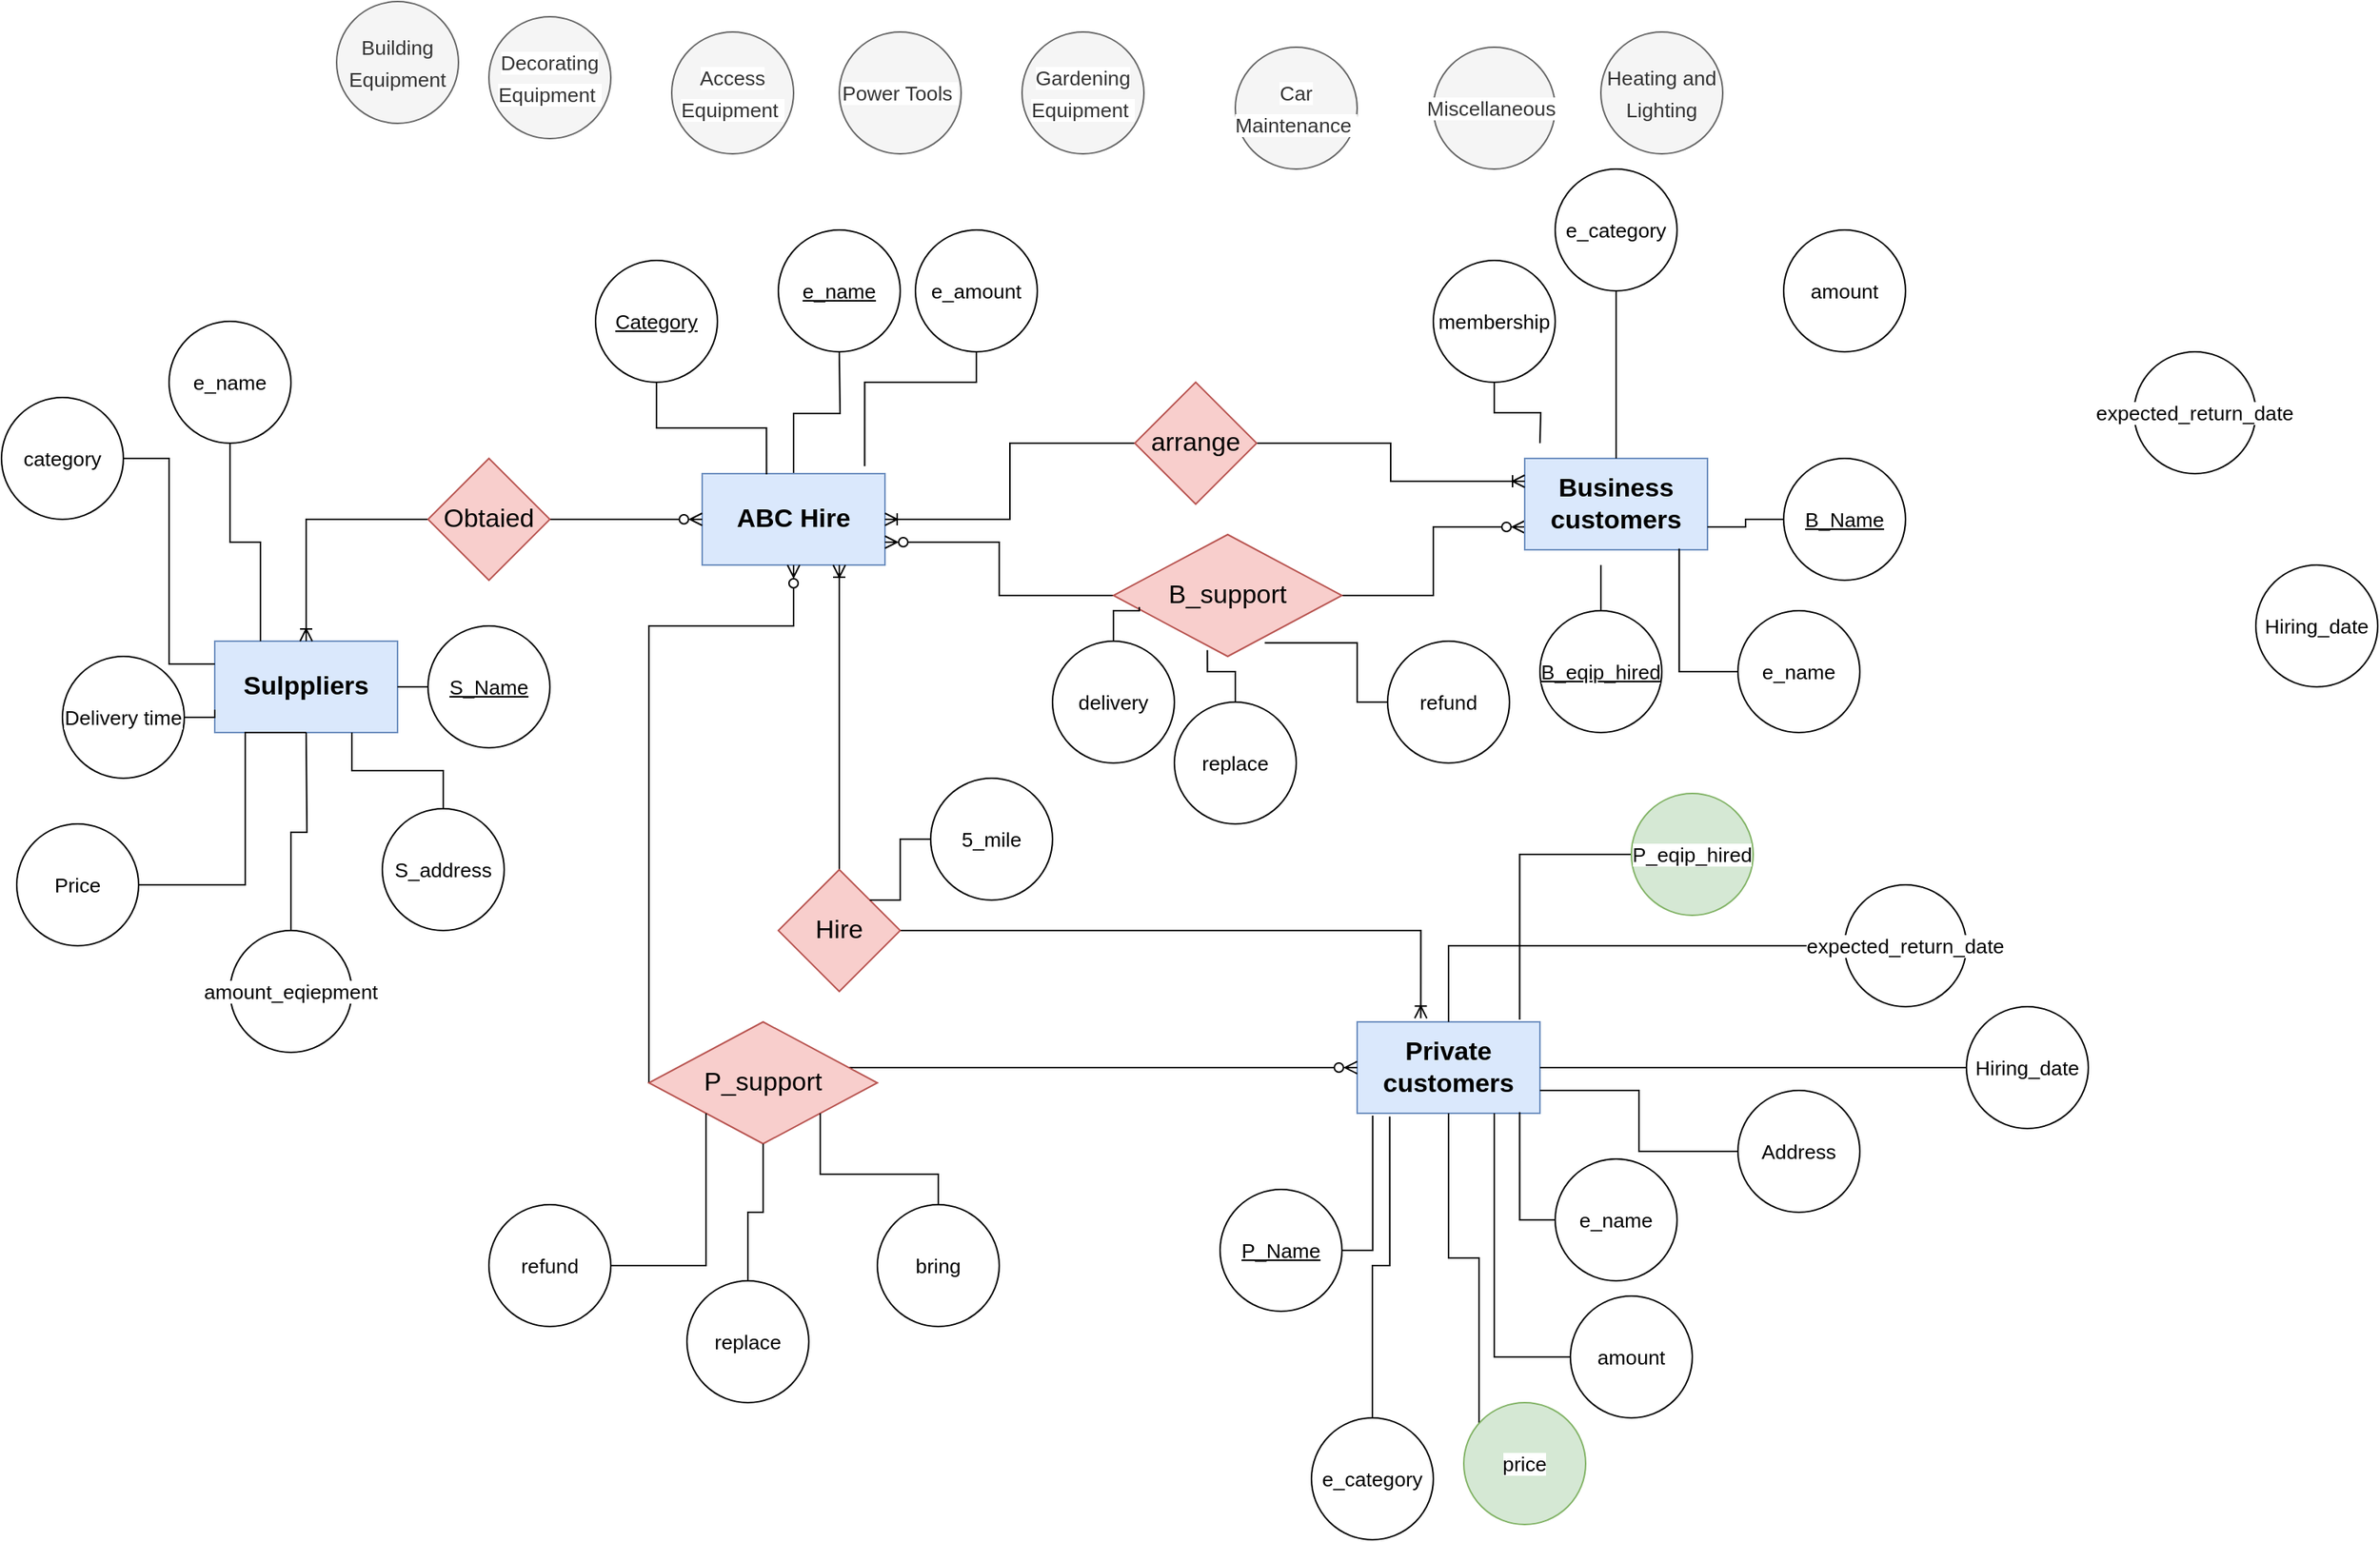 <mxfile version="13.0.3" type="github">
  <diagram id="K03sYseseirvuOLzhtns" name="Page-1">
    <mxGraphModel dx="1747" dy="1721" grid="1" gridSize="10" guides="1" tooltips="1" connect="1" arrows="1" fold="1" page="1" pageScale="1" pageWidth="827" pageHeight="1169" math="0" shadow="0">
      <root>
        <mxCell id="0" />
        <mxCell id="1" parent="0" />
        <mxCell id="TGKqARG2-MbJU1Pvm6La-5" value="Sulppliers" style="rounded=0;whiteSpace=wrap;html=1;fillColor=#dae8fc;strokeColor=#6c8ebf;fontStyle=1;fontSize=17;" vertex="1" parent="1">
          <mxGeometry x="-190" y="210" width="120" height="60" as="geometry" />
        </mxCell>
        <mxCell id="TGKqARG2-MbJU1Pvm6La-109" value="" style="edgeStyle=orthogonalEdgeStyle;rounded=0;orthogonalLoop=1;jettySize=auto;html=1;startArrow=none;startFill=0;endArrow=none;endFill=0;fontSize=17;" edge="1" parent="1" source="TGKqARG2-MbJU1Pvm6La-6">
          <mxGeometry relative="1" as="geometry">
            <mxPoint x="220" y="20" as="targetPoint" />
          </mxGeometry>
        </mxCell>
        <mxCell id="TGKqARG2-MbJU1Pvm6La-6" value="ABC Hire" style="rounded=0;whiteSpace=wrap;html=1;fillColor=#dae8fc;strokeColor=#6c8ebf;fontStyle=1;fontSize=17;" vertex="1" parent="1">
          <mxGeometry x="130" y="100" width="120" height="60" as="geometry" />
        </mxCell>
        <mxCell id="TGKqARG2-MbJU1Pvm6La-52" style="edgeStyle=orthogonalEdgeStyle;rounded=0;orthogonalLoop=1;jettySize=auto;html=1;endArrow=ERzeroToMany;endFill=1;fontSize=17;exitX=0;exitY=0.5;exitDx=0;exitDy=0;entryX=1;entryY=0.75;entryDx=0;entryDy=0;" edge="1" parent="1" source="TGKqARG2-MbJU1Pvm6La-58" target="TGKqARG2-MbJU1Pvm6La-6">
          <mxGeometry relative="1" as="geometry">
            <mxPoint x="420" y="340" as="sourcePoint" />
            <mxPoint x="190" y="160" as="targetPoint" />
          </mxGeometry>
        </mxCell>
        <mxCell id="TGKqARG2-MbJU1Pvm6La-53" style="edgeStyle=orthogonalEdgeStyle;rounded=0;orthogonalLoop=1;jettySize=auto;html=1;entryX=0;entryY=0.75;entryDx=0;entryDy=0;endArrow=ERzeroToMany;endFill=1;fontSize=17;exitX=1;exitY=0.5;exitDx=0;exitDy=0;" edge="1" parent="1" source="TGKqARG2-MbJU1Pvm6La-58" target="TGKqARG2-MbJU1Pvm6La-9">
          <mxGeometry relative="1" as="geometry">
            <mxPoint x="540" y="340" as="sourcePoint" />
          </mxGeometry>
        </mxCell>
        <mxCell id="TGKqARG2-MbJU1Pvm6La-8" value="Private customers" style="rounded=0;whiteSpace=wrap;html=1;fillColor=#dae8fc;strokeColor=#6c8ebf;fontStyle=1;fontSize=17;" vertex="1" parent="1">
          <mxGeometry x="560" y="460" width="120" height="60" as="geometry" />
        </mxCell>
        <mxCell id="TGKqARG2-MbJU1Pvm6La-9" value="Business customers" style="rounded=0;whiteSpace=wrap;html=1;fillColor=#dae8fc;strokeColor=#6c8ebf;fontStyle=1;fontSize=17;" vertex="1" parent="1">
          <mxGeometry x="670" y="90" width="120" height="60" as="geometry" />
        </mxCell>
        <mxCell id="TGKqARG2-MbJU1Pvm6La-10" value="&lt;span class=&quot;TextRun SCXW16376595 BCX0&quot; lang=&quot;EN-US&quot; style=&quot;margin: 0px ; padding: 0px ; text-align: justify ; background-color: rgb(255 , 255 , 255) ; font-size: 10pt ; font-family: &amp;#34;malgun gothic&amp;#34; , &amp;#34;malgun gothic_msfontservice&amp;#34; , sans-serif ; line-height: 17.267px&quot;&gt;&lt;span class=&quot;NormalTextRun SCXW16376595 BCX0&quot; style=&quot;margin: 0px ; padding: 0px ; background-color: inherit&quot;&gt;Miscellaneous&lt;/span&gt;&lt;/span&gt;&lt;span class=&quot;EOP SCXW16376595 BCX0&quot; style=&quot;margin: 0px ; padding: 0px ; text-align: justify ; background-color: rgb(255 , 255 , 255) ; font-size: 10pt ; line-height: 17.267px ; font-family: &amp;#34;malgun gothic&amp;#34; , &amp;#34;malgun gothic_msfontservice&amp;#34; , sans-serif&quot;&gt;&amp;nbsp;&lt;/span&gt;" style="ellipse;whiteSpace=wrap;html=1;aspect=fixed;fontSize=17;fillColor=#f5f5f5;strokeColor=#666666;fontColor=#333333;" vertex="1" parent="1">
          <mxGeometry x="610" y="-180" width="80" height="80" as="geometry" />
        </mxCell>
        <mxCell id="TGKqARG2-MbJU1Pvm6La-11" value="&lt;span class=&quot;TextRun SCXW195696035 BCX0&quot; lang=&quot;EN-US&quot; style=&quot;margin: 0px ; padding: 0px ; text-align: justify ; background-color: rgb(255 , 255 , 255) ; font-size: 10pt ; font-family: &amp;#34;malgun gothic&amp;#34; , &amp;#34;malgun gothic_msfontservice&amp;#34; , sans-serif ; line-height: 17.267px&quot;&gt;&lt;span class=&quot;NormalTextRun SCXW195696035 BCX0&quot; style=&quot;margin: 0px ; padding: 0px ; background-color: inherit&quot;&gt;Power Tools&lt;/span&gt;&lt;/span&gt;&lt;span class=&quot;EOP SCXW195696035 BCX0&quot; style=&quot;margin: 0px ; padding: 0px ; text-align: justify ; background-color: rgb(255 , 255 , 255) ; font-size: 10pt ; line-height: 17.267px ; font-family: &amp;#34;malgun gothic&amp;#34; , &amp;#34;malgun gothic_msfontservice&amp;#34; , sans-serif&quot;&gt;&amp;nbsp;&lt;/span&gt;" style="ellipse;whiteSpace=wrap;html=1;aspect=fixed;fontSize=17;fillColor=#f5f5f5;strokeColor=#666666;fontColor=#333333;" vertex="1" parent="1">
          <mxGeometry x="220" y="-190" width="80" height="80" as="geometry" />
        </mxCell>
        <mxCell id="TGKqARG2-MbJU1Pvm6La-12" value="&#xa;&#xa;&lt;!--StartFragment--&gt;&lt;span data-contrast=&quot;auto&quot; class=&quot;TextRun SCXW90887362 BCX0&quot; xml:lang=&quot;EN-US&quot; lang=&quot;EN-US&quot; style=&quot;margin: 0px; padding: 0px; user-select: text; -webkit-user-drag: none; -webkit-tap-highlight-color: transparent; font-style: normal; font-variant-caps: normal; font-weight: 400; letter-spacing: normal; orphans: 2; text-align: justify; text-indent: 0px; text-transform: none; widows: 2; word-spacing: 0px; -webkit-text-stroke-width: 0px; background-color: rgb(255, 255, 255); text-decoration-style: initial; text-decoration-color: initial; font-size: 10pt; font-family: &amp;quot;Malgun Gothic&amp;quot;, &amp;quot;Malgun Gothic_MSFontService&amp;quot;, sans-serif; font-kerning: none; line-height: 17.267px; font-variant-ligatures: none !important;&quot;&gt;&lt;span class=&quot;NormalTextRun SCXW90887362 BCX0&quot; style=&quot;margin: 0px; padding: 0px; user-select: text; -webkit-user-drag: none; -webkit-tap-highlight-color: transparent; background-color: inherit;&quot;&gt;Car Maintenance&lt;/span&gt;&lt;/span&gt;&lt;span class=&quot;EOP SCXW90887362 BCX0&quot; data-ccp-props=&quot;{&amp;quot;201341983&amp;quot;:0,&amp;quot;335551550&amp;quot;:6,&amp;quot;335551620&amp;quot;:6,&amp;quot;335559739&amp;quot;:160,&amp;quot;335559740&amp;quot;:259}&quot; style=&quot;margin: 0px; padding: 0px; user-select: text; -webkit-user-drag: none; -webkit-tap-highlight-color: transparent; font-style: normal; font-variant-ligatures: normal; font-variant-caps: normal; font-weight: 400; letter-spacing: normal; orphans: 2; text-align: justify; text-indent: 0px; text-transform: none; widows: 2; word-spacing: 0px; -webkit-text-stroke-width: 0px; background-color: rgb(255, 255, 255); text-decoration-style: initial; text-decoration-color: initial; font-size: 10pt; line-height: 17.267px; font-family: &amp;quot;Malgun Gothic&amp;quot;, &amp;quot;Malgun Gothic_MSFontService&amp;quot;, sans-serif;&quot;&gt;&amp;nbsp;&lt;/span&gt;&lt;!--EndFragment--&gt;&#xa;&#xa;" style="ellipse;whiteSpace=wrap;html=1;aspect=fixed;fontSize=17;fillColor=#f5f5f5;strokeColor=#666666;fontColor=#333333;" vertex="1" parent="1">
          <mxGeometry x="480" y="-180" width="80" height="80" as="geometry" />
        </mxCell>
        <mxCell id="TGKqARG2-MbJU1Pvm6La-14" value="&lt;span class=&quot;TextRun SCXW104033516 BCX0&quot; lang=&quot;EN-US&quot; style=&quot;margin: 0px ; padding: 0px ; text-align: justify ; background-color: rgb(255 , 255 , 255) ; font-size: 10pt ; font-family: &amp;#34;malgun gothic&amp;#34; , &amp;#34;malgun gothic_msfontservice&amp;#34; , sans-serif ; line-height: 17.267px&quot;&gt;&lt;span class=&quot;NormalTextRun SCXW104033516 BCX0&quot; style=&quot;margin: 0px ; padding: 0px ; background-color: inherit&quot;&gt;Access Equipment&lt;/span&gt;&lt;/span&gt;&lt;span class=&quot;EOP SCXW104033516 BCX0&quot; style=&quot;margin: 0px ; padding: 0px ; text-align: justify ; background-color: rgb(255 , 255 , 255) ; font-size: 10pt ; line-height: 17.267px ; font-family: &amp;#34;malgun gothic&amp;#34; , &amp;#34;malgun gothic_msfontservice&amp;#34; , sans-serif&quot;&gt;&amp;nbsp;&lt;/span&gt;" style="ellipse;whiteSpace=wrap;html=1;aspect=fixed;fontSize=17;fillColor=#f5f5f5;strokeColor=#666666;fontColor=#333333;" vertex="1" parent="1">
          <mxGeometry x="110" y="-190" width="80" height="80" as="geometry" />
        </mxCell>
        <mxCell id="TGKqARG2-MbJU1Pvm6La-15" value="&lt;span class=&quot;TextRun  BCX0 SCXW108622904&quot; lang=&quot;EN-US&quot; style=&quot;animation: 0s ease 0s 1 normal none running none ; background: none 0% 0% / auto repeat scroll padding-box border-box rgba(0 , 0 , 0 , 0) ; border: 0px none rgb(0 , 0 , 0) ; border-radius: 0px ; border-collapse: separate ; bottom: auto ; box-shadow: none ; box-sizing: content-box ; caption-side: top ; clear: none ; clip: auto ; content: normal ; cursor: text ; direction: ltr ; display: inline ; empty-cells: show ; float: none ; font-family: &amp;#34;malgun gothic&amp;#34; , &amp;#34;malgun gothic_msfontservice&amp;#34; , sans-serif ; font-size: 13.333px ; height: auto ; left: auto ; line-height: 17.267px ; list-style: outside none disc ; margin: 0px ; max-height: none ; max-width: none ; min-height: 0px ; min-width: 0px ; opacity: 1 ; outline: rgb(0 , 0 , 0) none 0px ; overflow-wrap: break-word ; overflow: visible ; padding: 0px ; position: static ; resize: none ; right: auto ; speak: normal ; table-layout: auto ; text-align: justify ; text-shadow: none ; text-overflow: clip ; top: auto ; transition: all 0s ease 0s ; unicode-bidi: normal ; vertical-align: baseline ; visibility: visible ; width: auto ; word-break: normal ; z-index: auto ; zoom: 1 ; -webkit-appearance: none ; backface-visibility: visible ; border-spacing: 0px ; perspective: none ; perspective-origin: 0px 0px ; transform: none ; transform-origin: 0px 0px ; transform-style: flat&quot;&gt;&lt;span class=&quot;NormalTextRun  BCX0 SCXW108622904&quot; style=&quot;background-color: inherit&quot;&gt;Building Equipment&lt;/span&gt;&lt;/span&gt;" style="ellipse;whiteSpace=wrap;html=1;aspect=fixed;fontSize=17;fillColor=#f5f5f5;strokeColor=#666666;fontColor=#333333;" vertex="1" parent="1">
          <mxGeometry x="-110" y="-210" width="80" height="80" as="geometry" />
        </mxCell>
        <mxCell id="TGKqARG2-MbJU1Pvm6La-16" value="&lt;span class=&quot;TextRun SCXW136956164 BCX0&quot; lang=&quot;EN-US&quot; style=&quot;margin: 0px ; padding: 0px ; text-align: justify ; background-color: rgb(255 , 255 , 255) ; font-size: 10pt ; font-family: &amp;#34;malgun gothic&amp;#34; , &amp;#34;malgun gothic_msfontservice&amp;#34; , sans-serif ; line-height: 17.267px&quot;&gt;&lt;span class=&quot;NormalTextRun SCXW136956164 BCX0&quot; style=&quot;margin: 0px ; padding: 0px ; background-color: inherit&quot;&gt;Gardening Equipment&lt;/span&gt;&lt;/span&gt;&lt;span class=&quot;EOP SCXW136956164 BCX0&quot; style=&quot;margin: 0px ; padding: 0px ; text-align: justify ; background-color: rgb(255 , 255 , 255) ; font-size: 10pt ; line-height: 17.267px ; font-family: &amp;#34;malgun gothic&amp;#34; , &amp;#34;malgun gothic_msfontservice&amp;#34; , sans-serif&quot;&gt;&amp;nbsp;&lt;/span&gt;" style="ellipse;whiteSpace=wrap;html=1;aspect=fixed;fontSize=17;fillColor=#f5f5f5;strokeColor=#666666;fontColor=#333333;" vertex="1" parent="1">
          <mxGeometry x="340" y="-190" width="80" height="80" as="geometry" />
        </mxCell>
        <mxCell id="TGKqARG2-MbJU1Pvm6La-17" value="&lt;span class=&quot;TextRun SCXW54788103 BCX0&quot; lang=&quot;EN-US&quot; style=&quot;animation: 0s ease 0s 1 normal none running none ; background: none 0% 0% / auto repeat scroll padding-box border-box rgba(0 , 0 , 0 , 0) ; border: 0px none rgb(0 , 0 , 0) ; border-radius: 0px ; border-collapse: separate ; bottom: auto ; box-shadow: none ; box-sizing: content-box ; caption-side: top ; clear: none ; clip: auto ; content: normal ; cursor: text ; direction: ltr ; display: inline ; empty-cells: show ; float: none ; font-family: &amp;#34;malgun gothic&amp;#34; , &amp;#34;malgun gothic_msfontservice&amp;#34; , sans-serif ; font-size: 13.333px ; height: auto ; left: auto ; line-height: 17.267px ; list-style: outside none disc ; margin: 0px ; max-height: none ; max-width: none ; min-height: 0px ; min-width: 0px ; opacity: 1 ; outline: rgb(0 , 0 , 0) none 0px ; overflow-wrap: break-word ; overflow: visible ; padding: 0px ; position: static ; resize: none ; right: auto ; speak: normal ; table-layout: auto ; text-align: justify ; text-shadow: none ; text-overflow: clip ; top: auto ; transition: all 0s ease 0s ; unicode-bidi: normal ; vertical-align: baseline ; visibility: visible ; width: auto ; word-break: normal ; z-index: auto ; zoom: 1 ; -webkit-appearance: none ; backface-visibility: visible ; border-spacing: 0px ; perspective: none ; perspective-origin: 0px 0px ; transform: none ; transform-origin: 0px 0px ; transform-style: flat&quot;&gt;&lt;span class=&quot;NormalTextRun SCXW54788103 BCX0&quot; style=&quot;background-color: inherit&quot;&gt;Heating and Lighting&lt;/span&gt;&lt;/span&gt;" style="ellipse;whiteSpace=wrap;html=1;aspect=fixed;fontSize=17;fillColor=#f5f5f5;strokeColor=#666666;fontColor=#333333;" vertex="1" parent="1">
          <mxGeometry x="720" y="-190" width="80" height="80" as="geometry" />
        </mxCell>
        <mxCell id="TGKqARG2-MbJU1Pvm6La-41" style="edgeStyle=orthogonalEdgeStyle;rounded=0;orthogonalLoop=1;jettySize=auto;html=1;entryX=0;entryY=0.75;entryDx=0;entryDy=0;endArrow=none;endFill=0;fontSize=17;" edge="1" parent="1" source="TGKqARG2-MbJU1Pvm6La-28" target="TGKqARG2-MbJU1Pvm6La-5">
          <mxGeometry relative="1" as="geometry" />
        </mxCell>
        <mxCell id="TGKqARG2-MbJU1Pvm6La-84" value="" style="edgeStyle=orthogonalEdgeStyle;rounded=0;orthogonalLoop=1;jettySize=auto;html=1;startArrow=none;startFill=0;endArrow=none;endFill=0;fontSize=17;" edge="1" parent="1" source="TGKqARG2-MbJU1Pvm6La-28" target="TGKqARG2-MbJU1Pvm6La-5">
          <mxGeometry relative="1" as="geometry">
            <Array as="points">
              <mxPoint x="-190" y="260" />
            </Array>
          </mxGeometry>
        </mxCell>
        <mxCell id="TGKqARG2-MbJU1Pvm6La-28" value="&lt;div&gt;&lt;font face=&quot;malgun gothic, malgun gothic_msfontservice, sans-serif&quot;&gt;&lt;span style=&quot;font-size: 13.333px ; background-color: rgb(255 , 255 , 255)&quot;&gt;Delivery time&lt;/span&gt;&lt;/font&gt;&lt;/div&gt;" style="ellipse;whiteSpace=wrap;html=1;aspect=fixed;fontSize=17;align=center;" vertex="1" parent="1">
          <mxGeometry x="-290" y="220" width="80" height="80" as="geometry" />
        </mxCell>
        <mxCell id="TGKqARG2-MbJU1Pvm6La-42" style="edgeStyle=orthogonalEdgeStyle;rounded=0;orthogonalLoop=1;jettySize=auto;html=1;entryX=0.5;entryY=1;entryDx=0;entryDy=0;endArrow=none;endFill=0;fontSize=17;" edge="1" parent="1" source="TGKqARG2-MbJU1Pvm6La-29" target="TGKqARG2-MbJU1Pvm6La-5">
          <mxGeometry relative="1" as="geometry">
            <Array as="points">
              <mxPoint x="-170" y="370" />
              <mxPoint x="-170" y="270" />
            </Array>
          </mxGeometry>
        </mxCell>
        <mxCell id="TGKqARG2-MbJU1Pvm6La-29" value="&lt;div style=&quot;text-align: justify&quot;&gt;&lt;font face=&quot;malgun gothic, malgun gothic_msfontservice, sans-serif&quot;&gt;&lt;span style=&quot;font-size: 13.333px ; background-color: rgb(255 , 255 , 255)&quot;&gt;Price&lt;/span&gt;&lt;/font&gt;&lt;/div&gt;" style="ellipse;whiteSpace=wrap;html=1;aspect=fixed;fontSize=17;" vertex="1" parent="1">
          <mxGeometry x="-320" y="330" width="80" height="80" as="geometry" />
        </mxCell>
        <mxCell id="TGKqARG2-MbJU1Pvm6La-72" style="edgeStyle=orthogonalEdgeStyle;rounded=0;orthogonalLoop=1;jettySize=auto;html=1;entryX=1;entryY=0.5;entryDx=0;entryDy=0;startArrow=none;startFill=0;endArrow=none;endFill=0;fontSize=17;" edge="1" parent="1" source="TGKqARG2-MbJU1Pvm6La-30" target="TGKqARG2-MbJU1Pvm6La-5">
          <mxGeometry relative="1" as="geometry" />
        </mxCell>
        <mxCell id="TGKqARG2-MbJU1Pvm6La-30" value="&lt;div style=&quot;text-align: justify&quot;&gt;&lt;font face=&quot;malgun gothic, malgun gothic_msfontservice, sans-serif&quot;&gt;&lt;span style=&quot;font-size: 13.333px ; background-color: rgb(255 , 255 , 255)&quot;&gt;&lt;u&gt;S_Name&lt;/u&gt;&lt;/span&gt;&lt;/font&gt;&lt;/div&gt;" style="ellipse;whiteSpace=wrap;html=1;aspect=fixed;fontSize=17;" vertex="1" parent="1">
          <mxGeometry x="-50" y="200" width="80" height="80" as="geometry" />
        </mxCell>
        <mxCell id="TGKqARG2-MbJU1Pvm6La-38" style="edgeStyle=orthogonalEdgeStyle;rounded=0;orthogonalLoop=1;jettySize=auto;html=1;endArrow=none;endFill=0;fontSize=17;" edge="1" parent="1" source="TGKqARG2-MbJU1Pvm6La-34">
          <mxGeometry relative="1" as="geometry">
            <mxPoint x="680" y="80" as="targetPoint" />
          </mxGeometry>
        </mxCell>
        <mxCell id="TGKqARG2-MbJU1Pvm6La-34" value="&lt;div style=&quot;text-align: justify&quot;&gt;&lt;font face=&quot;malgun gothic, malgun gothic_msfontservice, sans-serif&quot;&gt;&lt;span style=&quot;font-size: 13.333px ; background-color: rgb(255 , 255 , 255)&quot;&gt;membership&lt;/span&gt;&lt;/font&gt;&lt;/div&gt;" style="ellipse;whiteSpace=wrap;html=1;aspect=fixed;fontSize=17;" vertex="1" parent="1">
          <mxGeometry x="610" y="-40" width="80" height="80" as="geometry" />
        </mxCell>
        <mxCell id="TGKqARG2-MbJU1Pvm6La-39" style="edgeStyle=orthogonalEdgeStyle;rounded=0;orthogonalLoop=1;jettySize=auto;html=1;entryX=1;entryY=0.75;entryDx=0;entryDy=0;endArrow=none;endFill=0;fontSize=17;" edge="1" parent="1" source="TGKqARG2-MbJU1Pvm6La-35" target="TGKqARG2-MbJU1Pvm6La-9">
          <mxGeometry relative="1" as="geometry" />
        </mxCell>
        <mxCell id="TGKqARG2-MbJU1Pvm6La-35" value="&lt;div style=&quot;text-align: justify&quot;&gt;&lt;font face=&quot;malgun gothic, malgun gothic_msfontservice, sans-serif&quot;&gt;&lt;span style=&quot;font-size: 13.333px ; background-color: rgb(255 , 255 , 255)&quot;&gt;&lt;u&gt;B_Name&lt;/u&gt;&lt;/span&gt;&lt;/font&gt;&lt;/div&gt;" style="ellipse;whiteSpace=wrap;html=1;aspect=fixed;fontSize=17;" vertex="1" parent="1">
          <mxGeometry x="840" y="90" width="80" height="80" as="geometry" />
        </mxCell>
        <mxCell id="TGKqARG2-MbJU1Pvm6La-46" style="edgeStyle=orthogonalEdgeStyle;rounded=0;orthogonalLoop=1;jettySize=auto;html=1;entryX=1;entryY=0.75;entryDx=0;entryDy=0;endArrow=none;endFill=0;fontSize=17;" edge="1" parent="1" source="TGKqARG2-MbJU1Pvm6La-43" target="TGKqARG2-MbJU1Pvm6La-8">
          <mxGeometry relative="1" as="geometry" />
        </mxCell>
        <mxCell id="TGKqARG2-MbJU1Pvm6La-43" value="&lt;div style=&quot;text-align: justify&quot;&gt;&lt;font face=&quot;malgun gothic, malgun gothic_msfontservice, sans-serif&quot;&gt;&lt;span style=&quot;font-size: 13.333px ; background-color: rgb(255 , 255 , 255)&quot;&gt;Address&lt;/span&gt;&lt;/font&gt;&lt;/div&gt;" style="ellipse;whiteSpace=wrap;html=1;aspect=fixed;fontSize=17;" vertex="1" parent="1">
          <mxGeometry x="810" y="505" width="80" height="80" as="geometry" />
        </mxCell>
        <mxCell id="TGKqARG2-MbJU1Pvm6La-45" style="edgeStyle=orthogonalEdgeStyle;rounded=0;orthogonalLoop=1;jettySize=auto;html=1;entryX=0.085;entryY=1.025;entryDx=0;entryDy=0;entryPerimeter=0;endArrow=none;endFill=0;fontSize=17;" edge="1" parent="1" source="TGKqARG2-MbJU1Pvm6La-44" target="TGKqARG2-MbJU1Pvm6La-8">
          <mxGeometry relative="1" as="geometry" />
        </mxCell>
        <mxCell id="TGKqARG2-MbJU1Pvm6La-44" value="&lt;div style=&quot;text-align: justify&quot;&gt;&lt;font face=&quot;malgun gothic, malgun gothic_msfontservice, sans-serif&quot;&gt;&lt;span style=&quot;font-size: 13.333px ; background-color: rgb(255 , 255 , 255)&quot;&gt;&lt;u&gt;P_Name&lt;/u&gt;&lt;/span&gt;&lt;/font&gt;&lt;/div&gt;" style="ellipse;whiteSpace=wrap;html=1;aspect=fixed;fontSize=17;" vertex="1" parent="1">
          <mxGeometry x="470" y="570" width="80" height="80" as="geometry" />
        </mxCell>
        <mxCell id="TGKqARG2-MbJU1Pvm6La-50" style="edgeStyle=orthogonalEdgeStyle;rounded=0;orthogonalLoop=1;jettySize=auto;html=1;entryX=0;entryY=0.5;entryDx=0;entryDy=0;endArrow=ERzeroToMany;endFill=1;fontSize=17;" edge="1" parent="1" source="TGKqARG2-MbJU1Pvm6La-49" target="TGKqARG2-MbJU1Pvm6La-6">
          <mxGeometry relative="1" as="geometry" />
        </mxCell>
        <mxCell id="TGKqARG2-MbJU1Pvm6La-51" style="edgeStyle=orthogonalEdgeStyle;rounded=0;orthogonalLoop=1;jettySize=auto;html=1;entryX=0.5;entryY=0;entryDx=0;entryDy=0;endArrow=ERoneToMany;endFill=0;fontSize=17;" edge="1" parent="1" source="TGKqARG2-MbJU1Pvm6La-49" target="TGKqARG2-MbJU1Pvm6La-5">
          <mxGeometry relative="1" as="geometry" />
        </mxCell>
        <mxCell id="TGKqARG2-MbJU1Pvm6La-49" value="Obtaied" style="rhombus;whiteSpace=wrap;html=1;fontSize=17;fillColor=#f8cecc;strokeColor=#b85450;" vertex="1" parent="1">
          <mxGeometry x="-50" y="90" width="80" height="80" as="geometry" />
        </mxCell>
        <mxCell id="TGKqARG2-MbJU1Pvm6La-58" value="&lt;span&gt;B_support&lt;/span&gt;" style="rhombus;whiteSpace=wrap;html=1;fontSize=17;fillColor=#f8cecc;strokeColor=#b85450;fontStyle=0" vertex="1" parent="1">
          <mxGeometry x="400" y="140" width="150" height="80" as="geometry" />
        </mxCell>
        <mxCell id="TGKqARG2-MbJU1Pvm6La-63" style="edgeStyle=orthogonalEdgeStyle;rounded=0;orthogonalLoop=1;jettySize=auto;html=1;entryX=1;entryY=0.5;entryDx=0;entryDy=0;startArrow=none;startFill=0;endArrow=ERoneToMany;endFill=0;fontSize=17;" edge="1" parent="1" source="TGKqARG2-MbJU1Pvm6La-62" target="TGKqARG2-MbJU1Pvm6La-6">
          <mxGeometry relative="1" as="geometry" />
        </mxCell>
        <mxCell id="TGKqARG2-MbJU1Pvm6La-64" style="edgeStyle=orthogonalEdgeStyle;rounded=0;orthogonalLoop=1;jettySize=auto;html=1;startArrow=none;startFill=0;endArrow=ERoneToMany;endFill=0;fontSize=17;entryX=0;entryY=0.25;entryDx=0;entryDy=0;" edge="1" parent="1" source="TGKqARG2-MbJU1Pvm6La-62" target="TGKqARG2-MbJU1Pvm6La-9">
          <mxGeometry relative="1" as="geometry">
            <mxPoint x="490" y="340" as="targetPoint" />
          </mxGeometry>
        </mxCell>
        <mxCell id="TGKqARG2-MbJU1Pvm6La-62" value="arrange" style="rhombus;whiteSpace=wrap;html=1;fontSize=17;fillColor=#f8cecc;strokeColor=#b85450;fontStyle=0" vertex="1" parent="1">
          <mxGeometry x="414" y="40" width="80" height="80" as="geometry" />
        </mxCell>
        <mxCell id="TGKqARG2-MbJU1Pvm6La-70" style="edgeStyle=orthogonalEdgeStyle;rounded=0;orthogonalLoop=1;jettySize=auto;html=1;entryX=0;entryY=0.5;entryDx=0;entryDy=0;startArrow=none;startFill=0;endArrow=ERzeroToMany;endFill=1;fontSize=17;" edge="1" parent="1" source="TGKqARG2-MbJU1Pvm6La-68" target="TGKqARG2-MbJU1Pvm6La-8">
          <mxGeometry relative="1" as="geometry">
            <Array as="points">
              <mxPoint x="530" y="490" />
              <mxPoint x="530" y="490" />
            </Array>
          </mxGeometry>
        </mxCell>
        <mxCell id="TGKqARG2-MbJU1Pvm6La-71" style="edgeStyle=orthogonalEdgeStyle;rounded=0;orthogonalLoop=1;jettySize=auto;html=1;startArrow=none;startFill=0;endArrow=ERzeroToMany;endFill=1;fontSize=17;exitX=0;exitY=0.5;exitDx=0;exitDy=0;entryX=0.5;entryY=1;entryDx=0;entryDy=0;" edge="1" parent="1" source="TGKqARG2-MbJU1Pvm6La-68" target="TGKqARG2-MbJU1Pvm6La-6">
          <mxGeometry relative="1" as="geometry">
            <mxPoint x="190" y="170" as="targetPoint" />
            <Array as="points">
              <mxPoint x="95" y="200" />
              <mxPoint x="190" y="200" />
            </Array>
          </mxGeometry>
        </mxCell>
        <mxCell id="TGKqARG2-MbJU1Pvm6La-68" value="&lt;span&gt;P_support&lt;/span&gt;" style="rhombus;whiteSpace=wrap;html=1;fontSize=17;fillColor=#f8cecc;strokeColor=#b85450;fontStyle=0" vertex="1" parent="1">
          <mxGeometry x="95" y="460" width="150" height="80" as="geometry" />
        </mxCell>
        <mxCell id="TGKqARG2-MbJU1Pvm6La-75" style="edgeStyle=orthogonalEdgeStyle;rounded=0;orthogonalLoop=1;jettySize=auto;html=1;startArrow=none;startFill=0;endArrow=ERoneToMany;endFill=0;fontSize=17;entryX=0.75;entryY=1;entryDx=0;entryDy=0;" edge="1" parent="1" source="TGKqARG2-MbJU1Pvm6La-69" target="TGKqARG2-MbJU1Pvm6La-6">
          <mxGeometry relative="1" as="geometry">
            <mxPoint x="220" y="200" as="targetPoint" />
          </mxGeometry>
        </mxCell>
        <mxCell id="TGKqARG2-MbJU1Pvm6La-82" style="edgeStyle=orthogonalEdgeStyle;rounded=0;orthogonalLoop=1;jettySize=auto;html=1;entryX=0.348;entryY=-0.039;entryDx=0;entryDy=0;entryPerimeter=0;startArrow=none;startFill=0;endArrow=ERoneToMany;endFill=0;fontSize=17;" edge="1" parent="1" source="TGKqARG2-MbJU1Pvm6La-69" target="TGKqARG2-MbJU1Pvm6La-8">
          <mxGeometry relative="1" as="geometry" />
        </mxCell>
        <mxCell id="TGKqARG2-MbJU1Pvm6La-69" value="Hire" style="rhombus;whiteSpace=wrap;html=1;fontSize=17;fillColor=#f8cecc;strokeColor=#b85450;fontStyle=0" vertex="1" parent="1">
          <mxGeometry x="180" y="360" width="80" height="80" as="geometry" />
        </mxCell>
        <mxCell id="TGKqARG2-MbJU1Pvm6La-13" value="&lt;span class=&quot;TextRun SCXW137007112 BCX0&quot; lang=&quot;EN-US&quot; style=&quot;margin: 0px ; padding: 0px ; text-align: justify ; background-color: rgb(255 , 255 , 255) ; font-size: 10pt ; font-family: &amp;#34;malgun gothic&amp;#34; , &amp;#34;malgun gothic_msfontservice&amp;#34; , sans-serif ; line-height: 17.267px&quot;&gt;&lt;span class=&quot;NormalTextRun SCXW137007112 BCX0&quot; style=&quot;margin: 0px ; padding: 0px ; background-color: inherit&quot;&gt;Decorating Equipment&lt;/span&gt;&lt;/span&gt;&lt;span class=&quot;EOP SCXW137007112 BCX0&quot; style=&quot;margin: 0px ; padding: 0px ; text-align: justify ; background-color: rgb(255 , 255 , 255) ; font-size: 10pt ; line-height: 17.267px ; font-family: &amp;#34;malgun gothic&amp;#34; , &amp;#34;malgun gothic_msfontservice&amp;#34; , sans-serif&quot;&gt;&amp;nbsp;&lt;/span&gt;" style="ellipse;whiteSpace=wrap;html=1;aspect=fixed;fontSize=17;fillColor=#f5f5f5;strokeColor=#666666;fontColor=#333333;" vertex="1" parent="1">
          <mxGeometry x="-10" y="-200" width="80" height="80" as="geometry" />
        </mxCell>
        <mxCell id="TGKqARG2-MbJU1Pvm6La-80" style="edgeStyle=orthogonalEdgeStyle;rounded=0;orthogonalLoop=1;jettySize=auto;html=1;entryX=0.352;entryY=0.009;entryDx=0;entryDy=0;entryPerimeter=0;startArrow=none;startFill=0;endArrow=none;endFill=0;fontSize=17;" edge="1" parent="1" source="TGKqARG2-MbJU1Pvm6La-79" target="TGKqARG2-MbJU1Pvm6La-6">
          <mxGeometry relative="1" as="geometry" />
        </mxCell>
        <mxCell id="TGKqARG2-MbJU1Pvm6La-79" value="&lt;div style=&quot;text-align: justify&quot;&gt;&lt;font face=&quot;malgun gothic, malgun gothic_msfontservice, sans-serif&quot;&gt;&lt;span style=&quot;font-size: 13.333px ; background-color: rgb(255 , 255 , 255)&quot;&gt;Category&lt;/span&gt;&lt;/font&gt;&lt;/div&gt;" style="ellipse;whiteSpace=wrap;html=1;aspect=fixed;fontSize=17;fontStyle=4" vertex="1" parent="1">
          <mxGeometry x="60" y="-40" width="80" height="80" as="geometry" />
        </mxCell>
        <mxCell id="TGKqARG2-MbJU1Pvm6La-90" style="edgeStyle=orthogonalEdgeStyle;rounded=0;orthogonalLoop=1;jettySize=auto;html=1;entryX=0.662;entryY=0.889;entryDx=0;entryDy=0;entryPerimeter=0;startArrow=none;startFill=0;endArrow=none;endFill=0;fontSize=17;" edge="1" parent="1" source="TGKqARG2-MbJU1Pvm6La-85" target="TGKqARG2-MbJU1Pvm6La-58">
          <mxGeometry relative="1" as="geometry" />
        </mxCell>
        <mxCell id="TGKqARG2-MbJU1Pvm6La-85" value="&lt;div style=&quot;text-align: justify&quot;&gt;&lt;font face=&quot;malgun gothic, malgun gothic_msfontservice, sans-serif&quot;&gt;&lt;span style=&quot;font-size: 13.333px ; background-color: rgb(255 , 255 , 255)&quot;&gt;&lt;span&gt;refund&lt;/span&gt;&lt;/span&gt;&lt;/font&gt;&lt;/div&gt;" style="ellipse;whiteSpace=wrap;html=1;aspect=fixed;fontSize=17;fontStyle=0" vertex="1" parent="1">
          <mxGeometry x="580" y="210" width="80" height="80" as="geometry" />
        </mxCell>
        <mxCell id="TGKqARG2-MbJU1Pvm6La-89" style="edgeStyle=orthogonalEdgeStyle;rounded=0;orthogonalLoop=1;jettySize=auto;html=1;entryX=0.411;entryY=0.948;entryDx=0;entryDy=0;entryPerimeter=0;startArrow=none;startFill=0;endArrow=none;endFill=0;fontSize=17;" edge="1" parent="1" source="TGKqARG2-MbJU1Pvm6La-86" target="TGKqARG2-MbJU1Pvm6La-58">
          <mxGeometry relative="1" as="geometry" />
        </mxCell>
        <mxCell id="TGKqARG2-MbJU1Pvm6La-86" value="&lt;div style=&quot;text-align: justify&quot;&gt;&lt;font face=&quot;malgun gothic, malgun gothic_msfontservice, sans-serif&quot;&gt;&lt;span style=&quot;font-size: 13.333px ; background-color: rgb(255 , 255 , 255)&quot;&gt;&lt;span&gt;replace&lt;/span&gt;&lt;/span&gt;&lt;/font&gt;&lt;/div&gt;" style="ellipse;whiteSpace=wrap;html=1;aspect=fixed;fontSize=17;fontStyle=0" vertex="1" parent="1">
          <mxGeometry x="440" y="250" width="80" height="80" as="geometry" />
        </mxCell>
        <mxCell id="TGKqARG2-MbJU1Pvm6La-88" style="edgeStyle=orthogonalEdgeStyle;rounded=0;orthogonalLoop=1;jettySize=auto;html=1;startArrow=none;startFill=0;endArrow=none;endFill=0;fontSize=17;entryX=0.113;entryY=0.595;entryDx=0;entryDy=0;entryPerimeter=0;" edge="1" parent="1" source="TGKqARG2-MbJU1Pvm6La-87" target="TGKqARG2-MbJU1Pvm6La-58">
          <mxGeometry relative="1" as="geometry">
            <mxPoint x="480" y="230" as="targetPoint" />
            <Array as="points">
              <mxPoint x="400" y="190" />
              <mxPoint x="417" y="190" />
            </Array>
          </mxGeometry>
        </mxCell>
        <mxCell id="TGKqARG2-MbJU1Pvm6La-87" value="&lt;div style=&quot;text-align: justify&quot;&gt;&lt;span style=&quot;font-family: &amp;quot;malgun gothic&amp;quot; , &amp;quot;malgun gothic_msfontservice&amp;quot; , sans-serif ; font-size: 13.333px&quot;&gt;delivery&lt;/span&gt;&lt;br&gt;&lt;/div&gt;" style="ellipse;whiteSpace=wrap;html=1;aspect=fixed;fontSize=17;fontStyle=0" vertex="1" parent="1">
          <mxGeometry x="360" y="210" width="80" height="80" as="geometry" />
        </mxCell>
        <mxCell id="TGKqARG2-MbJU1Pvm6La-94" style="edgeStyle=orthogonalEdgeStyle;rounded=0;orthogonalLoop=1;jettySize=auto;html=1;entryX=0;entryY=1;entryDx=0;entryDy=0;startArrow=none;startFill=0;endArrow=none;endFill=0;fontSize=17;" edge="1" parent="1" source="TGKqARG2-MbJU1Pvm6La-91" target="TGKqARG2-MbJU1Pvm6La-68">
          <mxGeometry relative="1" as="geometry" />
        </mxCell>
        <mxCell id="TGKqARG2-MbJU1Pvm6La-91" value="&lt;div style=&quot;text-align: justify&quot;&gt;&lt;font face=&quot;malgun gothic, malgun gothic_msfontservice, sans-serif&quot;&gt;&lt;span style=&quot;font-size: 13.333px ; background-color: rgb(255 , 255 , 255)&quot;&gt;&lt;span&gt;refund&lt;/span&gt;&lt;/span&gt;&lt;/font&gt;&lt;/div&gt;" style="ellipse;whiteSpace=wrap;html=1;aspect=fixed;fontSize=17;fontStyle=0" vertex="1" parent="1">
          <mxGeometry x="-10" y="580" width="80" height="80" as="geometry" />
        </mxCell>
        <mxCell id="TGKqARG2-MbJU1Pvm6La-95" style="edgeStyle=orthogonalEdgeStyle;rounded=0;orthogonalLoop=1;jettySize=auto;html=1;entryX=0.5;entryY=1;entryDx=0;entryDy=0;startArrow=none;startFill=0;endArrow=none;endFill=0;fontSize=17;" edge="1" parent="1" source="TGKqARG2-MbJU1Pvm6La-92" target="TGKqARG2-MbJU1Pvm6La-68">
          <mxGeometry relative="1" as="geometry" />
        </mxCell>
        <mxCell id="TGKqARG2-MbJU1Pvm6La-92" value="&lt;div style=&quot;text-align: justify&quot;&gt;&lt;font face=&quot;malgun gothic, malgun gothic_msfontservice, sans-serif&quot;&gt;&lt;span style=&quot;font-size: 13.333px ; background-color: rgb(255 , 255 , 255)&quot;&gt;&lt;span&gt;replace&lt;/span&gt;&lt;/span&gt;&lt;/font&gt;&lt;/div&gt;" style="ellipse;whiteSpace=wrap;html=1;aspect=fixed;fontSize=17;fontStyle=0" vertex="1" parent="1">
          <mxGeometry x="120" y="630" width="80" height="80" as="geometry" />
        </mxCell>
        <mxCell id="TGKqARG2-MbJU1Pvm6La-96" style="edgeStyle=orthogonalEdgeStyle;rounded=0;orthogonalLoop=1;jettySize=auto;html=1;entryX=1;entryY=1;entryDx=0;entryDy=0;startArrow=none;startFill=0;endArrow=none;endFill=0;fontSize=17;" edge="1" parent="1" source="TGKqARG2-MbJU1Pvm6La-93" target="TGKqARG2-MbJU1Pvm6La-68">
          <mxGeometry relative="1" as="geometry" />
        </mxCell>
        <mxCell id="TGKqARG2-MbJU1Pvm6La-93" value="&lt;div style=&quot;text-align: justify&quot;&gt;&lt;font face=&quot;malgun gothic, malgun gothic_msfontservice, sans-serif&quot;&gt;&lt;span style=&quot;font-size: 13.333px ; background-color: rgb(255 , 255 , 255)&quot;&gt;&lt;span&gt;bring&lt;/span&gt;&lt;/span&gt;&lt;/font&gt;&lt;/div&gt;" style="ellipse;whiteSpace=wrap;html=1;aspect=fixed;fontSize=17;fontStyle=0" vertex="1" parent="1">
          <mxGeometry x="245" y="580" width="80" height="80" as="geometry" />
        </mxCell>
        <mxCell id="TGKqARG2-MbJU1Pvm6La-98" style="edgeStyle=orthogonalEdgeStyle;rounded=0;orthogonalLoop=1;jettySize=auto;html=1;entryX=1;entryY=0;entryDx=0;entryDy=0;startArrow=none;startFill=0;endArrow=none;endFill=0;fontSize=17;" edge="1" parent="1" source="TGKqARG2-MbJU1Pvm6La-97" target="TGKqARG2-MbJU1Pvm6La-69">
          <mxGeometry relative="1" as="geometry" />
        </mxCell>
        <mxCell id="TGKqARG2-MbJU1Pvm6La-97" value="&lt;div style=&quot;text-align: justify&quot;&gt;&lt;font face=&quot;malgun gothic, malgun gothic_msfontservice, sans-serif&quot;&gt;&lt;span style=&quot;font-size: 13.333px ; background-color: rgb(255 , 255 , 255)&quot;&gt;&lt;span&gt;5_mile&lt;/span&gt;&lt;/span&gt;&lt;/font&gt;&lt;/div&gt;" style="ellipse;whiteSpace=wrap;html=1;aspect=fixed;fontSize=17;fontStyle=0" vertex="1" parent="1">
          <mxGeometry x="280" y="300" width="80" height="80" as="geometry" />
        </mxCell>
        <mxCell id="TGKqARG2-MbJU1Pvm6La-100" style="edgeStyle=orthogonalEdgeStyle;rounded=0;orthogonalLoop=1;jettySize=auto;html=1;entryX=0.75;entryY=1;entryDx=0;entryDy=0;startArrow=none;startFill=0;endArrow=none;endFill=0;fontSize=17;" edge="1" parent="1" source="TGKqARG2-MbJU1Pvm6La-99" target="TGKqARG2-MbJU1Pvm6La-5">
          <mxGeometry relative="1" as="geometry" />
        </mxCell>
        <mxCell id="TGKqARG2-MbJU1Pvm6La-99" value="&lt;div style=&quot;text-align: justify&quot;&gt;&lt;font face=&quot;malgun gothic, malgun gothic_msfontservice, sans-serif&quot;&gt;&lt;span style=&quot;font-size: 13.333px ; background-color: rgb(255 , 255 , 255)&quot;&gt;S_address&lt;/span&gt;&lt;/font&gt;&lt;/div&gt;" style="ellipse;whiteSpace=wrap;html=1;aspect=fixed;fontSize=17;" vertex="1" parent="1">
          <mxGeometry x="-80" y="320" width="80" height="80" as="geometry" />
        </mxCell>
        <mxCell id="TGKqARG2-MbJU1Pvm6La-105" style="edgeStyle=orthogonalEdgeStyle;rounded=0;orthogonalLoop=1;jettySize=auto;html=1;entryX=0;entryY=0.25;entryDx=0;entryDy=0;startArrow=none;startFill=0;endArrow=none;endFill=0;fontSize=17;" edge="1" parent="1" source="TGKqARG2-MbJU1Pvm6La-101" target="TGKqARG2-MbJU1Pvm6La-5">
          <mxGeometry relative="1" as="geometry" />
        </mxCell>
        <mxCell id="TGKqARG2-MbJU1Pvm6La-101" value="&lt;div&gt;&lt;font face=&quot;malgun gothic, malgun gothic_msfontservice, sans-serif&quot;&gt;&lt;span style=&quot;font-size: 13.333px ; background-color: rgb(255 , 255 , 255)&quot;&gt;category&lt;/span&gt;&lt;/font&gt;&lt;/div&gt;" style="ellipse;whiteSpace=wrap;html=1;aspect=fixed;fontSize=17;align=center;" vertex="1" parent="1">
          <mxGeometry x="-330" y="50" width="80" height="80" as="geometry" />
        </mxCell>
        <mxCell id="TGKqARG2-MbJU1Pvm6La-104" style="edgeStyle=orthogonalEdgeStyle;rounded=0;orthogonalLoop=1;jettySize=auto;html=1;entryX=0.25;entryY=0;entryDx=0;entryDy=0;startArrow=none;startFill=0;endArrow=none;endFill=0;fontSize=17;" edge="1" parent="1" source="TGKqARG2-MbJU1Pvm6La-102" target="TGKqARG2-MbJU1Pvm6La-5">
          <mxGeometry relative="1" as="geometry" />
        </mxCell>
        <mxCell id="TGKqARG2-MbJU1Pvm6La-102" value="&lt;div&gt;&lt;font face=&quot;malgun gothic, malgun gothic_msfontservice, sans-serif&quot;&gt;&lt;span style=&quot;font-size: 13.333px ; background-color: rgb(255 , 255 , 255)&quot;&gt;e_name&lt;/span&gt;&lt;/font&gt;&lt;/div&gt;" style="ellipse;whiteSpace=wrap;html=1;aspect=fixed;fontSize=17;align=center;" vertex="1" parent="1">
          <mxGeometry x="-220" width="80" height="80" as="geometry" />
        </mxCell>
        <mxCell id="TGKqARG2-MbJU1Pvm6La-107" style="edgeStyle=orthogonalEdgeStyle;rounded=0;orthogonalLoop=1;jettySize=auto;html=1;startArrow=none;startFill=0;endArrow=none;endFill=0;fontSize=17;" edge="1" parent="1" source="TGKqARG2-MbJU1Pvm6La-106">
          <mxGeometry relative="1" as="geometry">
            <mxPoint x="-130" y="270" as="targetPoint" />
          </mxGeometry>
        </mxCell>
        <mxCell id="TGKqARG2-MbJU1Pvm6La-106" value="&lt;div style=&quot;text-align: justify&quot;&gt;&lt;font face=&quot;malgun gothic, malgun gothic_msfontservice, sans-serif&quot;&gt;&lt;span style=&quot;font-size: 13.333px ; background-color: rgb(255 , 255 , 255)&quot;&gt;amount_eqiepment&lt;/span&gt;&lt;/font&gt;&lt;/div&gt;" style="ellipse;whiteSpace=wrap;html=1;aspect=fixed;fontSize=17;" vertex="1" parent="1">
          <mxGeometry x="-180" y="400" width="80" height="80" as="geometry" />
        </mxCell>
        <mxCell id="TGKqARG2-MbJU1Pvm6La-110" value="&lt;div style=&quot;text-align: justify&quot;&gt;&lt;font face=&quot;malgun gothic, malgun gothic_msfontservice, sans-serif&quot;&gt;&lt;span style=&quot;font-size: 13.333px ; background-color: rgb(255 , 255 , 255)&quot;&gt;e_name&lt;/span&gt;&lt;/font&gt;&lt;/div&gt;" style="ellipse;whiteSpace=wrap;html=1;aspect=fixed;fontSize=17;fontStyle=4" vertex="1" parent="1">
          <mxGeometry x="180" y="-60" width="80" height="80" as="geometry" />
        </mxCell>
        <mxCell id="TGKqARG2-MbJU1Pvm6La-112" style="edgeStyle=orthogonalEdgeStyle;rounded=0;orthogonalLoop=1;jettySize=auto;html=1;entryX=0.889;entryY=-0.081;entryDx=0;entryDy=0;entryPerimeter=0;startArrow=none;startFill=0;endArrow=none;endFill=0;fontSize=17;" edge="1" parent="1" source="TGKqARG2-MbJU1Pvm6La-111" target="TGKqARG2-MbJU1Pvm6La-6">
          <mxGeometry relative="1" as="geometry">
            <Array as="points">
              <mxPoint x="310" y="40" />
              <mxPoint x="237" y="40" />
            </Array>
          </mxGeometry>
        </mxCell>
        <mxCell id="TGKqARG2-MbJU1Pvm6La-111" value="&lt;div style=&quot;text-align: justify&quot;&gt;&lt;font face=&quot;malgun gothic, malgun gothic_msfontservice, sans-serif&quot;&gt;&lt;span style=&quot;font-size: 13.333px ; background-color: rgb(255 , 255 , 255)&quot;&gt;e_amount&lt;/span&gt;&lt;/font&gt;&lt;/div&gt;" style="ellipse;whiteSpace=wrap;html=1;aspect=fixed;fontSize=17;fontStyle=0" vertex="1" parent="1">
          <mxGeometry x="270" y="-60" width="80" height="80" as="geometry" />
        </mxCell>
        <mxCell id="TGKqARG2-MbJU1Pvm6La-114" style="edgeStyle=orthogonalEdgeStyle;rounded=0;orthogonalLoop=1;jettySize=auto;html=1;startArrow=none;startFill=0;endArrow=none;endFill=0;fontSize=17;" edge="1" parent="1" source="TGKqARG2-MbJU1Pvm6La-113">
          <mxGeometry relative="1" as="geometry">
            <mxPoint x="720" y="160" as="targetPoint" />
          </mxGeometry>
        </mxCell>
        <mxCell id="TGKqARG2-MbJU1Pvm6La-113" value="&lt;div style=&quot;text-align: justify&quot;&gt;&lt;font face=&quot;malgun gothic, malgun gothic_msfontservice, sans-serif&quot;&gt;&lt;span style=&quot;font-size: 13.333px ; background-color: rgb(255 , 255 , 255)&quot;&gt;&lt;u&gt;B_eqip_hired&lt;/u&gt;&lt;/span&gt;&lt;/font&gt;&lt;/div&gt;" style="ellipse;whiteSpace=wrap;html=1;aspect=fixed;fontSize=17;" vertex="1" parent="1">
          <mxGeometry x="680" y="190" width="80" height="80" as="geometry" />
        </mxCell>
        <mxCell id="TGKqARG2-MbJU1Pvm6La-118" style="edgeStyle=orthogonalEdgeStyle;rounded=0;orthogonalLoop=1;jettySize=auto;html=1;entryX=0.889;entryY=-0.026;entryDx=0;entryDy=0;entryPerimeter=0;startArrow=none;startFill=0;endArrow=none;endFill=0;fontSize=17;" edge="1" parent="1" source="TGKqARG2-MbJU1Pvm6La-115" target="TGKqARG2-MbJU1Pvm6La-8">
          <mxGeometry relative="1" as="geometry" />
        </mxCell>
        <mxCell id="TGKqARG2-MbJU1Pvm6La-115" value="&lt;div style=&quot;text-align: justify&quot;&gt;&lt;font face=&quot;malgun gothic, malgun gothic_msfontservice, sans-serif&quot;&gt;&lt;span style=&quot;font-size: 13.333px ; background-color: rgb(255 , 255 , 255)&quot;&gt;&lt;span&gt;P_eqip_hired&lt;/span&gt;&lt;/span&gt;&lt;/font&gt;&lt;/div&gt;" style="ellipse;whiteSpace=wrap;html=1;aspect=fixed;fontSize=17;fontStyle=0;fillColor=#d5e8d4;strokeColor=#82b366;" vertex="1" parent="1">
          <mxGeometry x="740" y="310" width="80" height="80" as="geometry" />
        </mxCell>
        <mxCell id="TGKqARG2-MbJU1Pvm6La-120" style="edgeStyle=orthogonalEdgeStyle;rounded=0;orthogonalLoop=1;jettySize=auto;html=1;startArrow=none;startFill=0;endArrow=none;endFill=0;fontSize=17;entryX=0.178;entryY=1.035;entryDx=0;entryDy=0;entryPerimeter=0;" edge="1" parent="1" source="TGKqARG2-MbJU1Pvm6La-119" target="TGKqARG2-MbJU1Pvm6La-8">
          <mxGeometry relative="1" as="geometry">
            <mxPoint x="590" y="590" as="targetPoint" />
          </mxGeometry>
        </mxCell>
        <mxCell id="TGKqARG2-MbJU1Pvm6La-119" value="&lt;div style=&quot;text-align: justify&quot;&gt;&lt;font face=&quot;malgun gothic, malgun gothic_msfontservice, sans-serif&quot;&gt;&lt;span style=&quot;font-size: 13.333px ; background-color: rgb(255 , 255 , 255)&quot;&gt;e_category&lt;/span&gt;&lt;/font&gt;&lt;/div&gt;" style="ellipse;whiteSpace=wrap;html=1;aspect=fixed;fontSize=17;" vertex="1" parent="1">
          <mxGeometry x="530" y="720" width="80" height="80" as="geometry" />
        </mxCell>
        <mxCell id="TGKqARG2-MbJU1Pvm6La-122" style="edgeStyle=orthogonalEdgeStyle;rounded=0;orthogonalLoop=1;jettySize=auto;html=1;entryX=0.889;entryY=0.988;entryDx=0;entryDy=0;entryPerimeter=0;startArrow=none;startFill=0;endArrow=none;endFill=0;fontSize=17;" edge="1" parent="1" source="TGKqARG2-MbJU1Pvm6La-121" target="TGKqARG2-MbJU1Pvm6La-8">
          <mxGeometry relative="1" as="geometry" />
        </mxCell>
        <mxCell id="TGKqARG2-MbJU1Pvm6La-121" value="&lt;div style=&quot;text-align: justify&quot;&gt;&lt;font face=&quot;malgun gothic, malgun gothic_msfontservice, sans-serif&quot;&gt;&lt;span style=&quot;font-size: 13.333px ; background-color: rgb(255 , 255 , 255)&quot;&gt;e_name&lt;/span&gt;&lt;/font&gt;&lt;/div&gt;" style="ellipse;whiteSpace=wrap;html=1;aspect=fixed;fontSize=17;" vertex="1" parent="1">
          <mxGeometry x="690" y="550" width="80" height="80" as="geometry" />
        </mxCell>
        <mxCell id="TGKqARG2-MbJU1Pvm6La-124" style="edgeStyle=orthogonalEdgeStyle;rounded=0;orthogonalLoop=1;jettySize=auto;html=1;entryX=0.5;entryY=1;entryDx=0;entryDy=0;startArrow=none;startFill=0;endArrow=none;endFill=0;fontSize=17;" edge="1" parent="1" source="TGKqARG2-MbJU1Pvm6La-123" target="TGKqARG2-MbJU1Pvm6La-8">
          <mxGeometry relative="1" as="geometry">
            <Array as="points">
              <mxPoint x="640" y="615" />
              <mxPoint x="620" y="615" />
            </Array>
          </mxGeometry>
        </mxCell>
        <mxCell id="TGKqARG2-MbJU1Pvm6La-123" value="&lt;div style=&quot;text-align: justify&quot;&gt;&lt;font face=&quot;malgun gothic, malgun gothic_msfontservice, sans-serif&quot;&gt;&lt;span style=&quot;font-size: 13.333px ; background-color: rgb(255 , 255 , 255)&quot;&gt;price&lt;/span&gt;&lt;/font&gt;&lt;/div&gt;" style="ellipse;whiteSpace=wrap;html=1;aspect=fixed;fontSize=17;fillColor=#d5e8d4;strokeColor=#82b366;" vertex="1" parent="1">
          <mxGeometry x="630" y="710" width="80" height="80" as="geometry" />
        </mxCell>
        <mxCell id="TGKqARG2-MbJU1Pvm6La-128" style="edgeStyle=orthogonalEdgeStyle;rounded=0;orthogonalLoop=1;jettySize=auto;html=1;entryX=0.75;entryY=1;entryDx=0;entryDy=0;startArrow=none;startFill=0;endArrow=none;endFill=0;fontSize=17;" edge="1" parent="1" source="TGKqARG2-MbJU1Pvm6La-125" target="TGKqARG2-MbJU1Pvm6La-8">
          <mxGeometry relative="1" as="geometry" />
        </mxCell>
        <mxCell id="TGKqARG2-MbJU1Pvm6La-125" value="&lt;div style=&quot;text-align: justify&quot;&gt;&lt;font face=&quot;malgun gothic, malgun gothic_msfontservice, sans-serif&quot;&gt;&lt;span style=&quot;font-size: 13.333px ; background-color: rgb(255 , 255 , 255)&quot;&gt;amount&lt;/span&gt;&lt;/font&gt;&lt;/div&gt;" style="ellipse;whiteSpace=wrap;html=1;aspect=fixed;fontSize=17;" vertex="1" parent="1">
          <mxGeometry x="700" y="640" width="80" height="80" as="geometry" />
        </mxCell>
        <mxCell id="TGKqARG2-MbJU1Pvm6La-132" style="edgeStyle=orthogonalEdgeStyle;rounded=0;orthogonalLoop=1;jettySize=auto;html=1;startArrow=none;startFill=0;endArrow=none;endFill=0;fontSize=17;" edge="1" parent="1" source="TGKqARG2-MbJU1Pvm6La-129" target="TGKqARG2-MbJU1Pvm6La-8">
          <mxGeometry relative="1" as="geometry" />
        </mxCell>
        <mxCell id="TGKqARG2-MbJU1Pvm6La-129" value="&lt;div style=&quot;text-align: justify&quot;&gt;&lt;font face=&quot;malgun gothic, malgun gothic_msfontservice, sans-serif&quot;&gt;&lt;span style=&quot;font-size: 13.333px ; background-color: rgb(255 , 255 , 255)&quot;&gt;expected_return_date&lt;/span&gt;&lt;/font&gt;&lt;/div&gt;" style="ellipse;whiteSpace=wrap;html=1;aspect=fixed;fontSize=17;" vertex="1" parent="1">
          <mxGeometry x="880" y="370" width="80" height="80" as="geometry" />
        </mxCell>
        <mxCell id="TGKqARG2-MbJU1Pvm6La-131" style="edgeStyle=orthogonalEdgeStyle;rounded=0;orthogonalLoop=1;jettySize=auto;html=1;startArrow=none;startFill=0;endArrow=none;endFill=0;fontSize=17;entryX=1;entryY=0.5;entryDx=0;entryDy=0;" edge="1" parent="1" source="TGKqARG2-MbJU1Pvm6La-130" target="TGKqARG2-MbJU1Pvm6La-8">
          <mxGeometry relative="1" as="geometry">
            <mxPoint x="630" y="450" as="targetPoint" />
          </mxGeometry>
        </mxCell>
        <mxCell id="TGKqARG2-MbJU1Pvm6La-130" value="&lt;div style=&quot;text-align: justify&quot;&gt;&lt;font face=&quot;malgun gothic, malgun gothic_msfontservice, sans-serif&quot;&gt;&lt;span style=&quot;font-size: 13.333px ; background-color: rgb(255 , 255 , 255)&quot;&gt;Hiring_date&lt;/span&gt;&lt;/font&gt;&lt;/div&gt;" style="ellipse;whiteSpace=wrap;html=1;aspect=fixed;fontSize=17;" vertex="1" parent="1">
          <mxGeometry x="960" y="450" width="80" height="80" as="geometry" />
        </mxCell>
        <mxCell id="TGKqARG2-MbJU1Pvm6La-133" value="&lt;div style=&quot;text-align: justify&quot;&gt;&lt;font face=&quot;malgun gothic, malgun gothic_msfontservice, sans-serif&quot;&gt;&lt;span style=&quot;font-size: 13.333px ; background-color: rgb(255 , 255 , 255)&quot;&gt;expected_return_date&lt;/span&gt;&lt;/font&gt;&lt;/div&gt;" style="ellipse;whiteSpace=wrap;html=1;aspect=fixed;fontSize=17;" vertex="1" parent="1">
          <mxGeometry x="1070" y="20" width="80" height="80" as="geometry" />
        </mxCell>
        <mxCell id="TGKqARG2-MbJU1Pvm6La-134" value="&lt;div style=&quot;text-align: justify&quot;&gt;&lt;font face=&quot;malgun gothic, malgun gothic_msfontservice, sans-serif&quot;&gt;&lt;span style=&quot;font-size: 13.333px ; background-color: rgb(255 , 255 , 255)&quot;&gt;Hiring_date&lt;/span&gt;&lt;/font&gt;&lt;/div&gt;" style="ellipse;whiteSpace=wrap;html=1;aspect=fixed;fontSize=17;" vertex="1" parent="1">
          <mxGeometry x="1150" y="160" width="80" height="80" as="geometry" />
        </mxCell>
        <mxCell id="TGKqARG2-MbJU1Pvm6La-135" value="&lt;div style=&quot;text-align: justify&quot;&gt;&lt;font face=&quot;malgun gothic, malgun gothic_msfontservice, sans-serif&quot;&gt;&lt;span style=&quot;font-size: 13.333px ; background-color: rgb(255 , 255 , 255)&quot;&gt;amount&lt;/span&gt;&lt;/font&gt;&lt;/div&gt;" style="ellipse;whiteSpace=wrap;html=1;aspect=fixed;fontSize=17;" vertex="1" parent="1">
          <mxGeometry x="840" y="-60" width="80" height="80" as="geometry" />
        </mxCell>
        <mxCell id="TGKqARG2-MbJU1Pvm6La-138" style="edgeStyle=orthogonalEdgeStyle;rounded=0;orthogonalLoop=1;jettySize=auto;html=1;entryX=0.5;entryY=0;entryDx=0;entryDy=0;startArrow=none;startFill=0;endArrow=none;endFill=0;fontSize=17;" edge="1" parent="1" source="TGKqARG2-MbJU1Pvm6La-136" target="TGKqARG2-MbJU1Pvm6La-9">
          <mxGeometry relative="1" as="geometry" />
        </mxCell>
        <mxCell id="TGKqARG2-MbJU1Pvm6La-136" value="&lt;div style=&quot;text-align: justify&quot;&gt;&lt;font face=&quot;malgun gothic, malgun gothic_msfontservice, sans-serif&quot;&gt;&lt;span style=&quot;font-size: 13.333px ; background-color: rgb(255 , 255 , 255)&quot;&gt;e_category&lt;/span&gt;&lt;/font&gt;&lt;/div&gt;" style="ellipse;whiteSpace=wrap;html=1;aspect=fixed;fontSize=17;" vertex="1" parent="1">
          <mxGeometry x="690" y="-100" width="80" height="80" as="geometry" />
        </mxCell>
        <mxCell id="TGKqARG2-MbJU1Pvm6La-140" style="edgeStyle=orthogonalEdgeStyle;rounded=0;orthogonalLoop=1;jettySize=auto;html=1;entryX=0.845;entryY=0.987;entryDx=0;entryDy=0;entryPerimeter=0;startArrow=none;startFill=0;endArrow=none;endFill=0;fontSize=17;" edge="1" parent="1" source="TGKqARG2-MbJU1Pvm6La-139" target="TGKqARG2-MbJU1Pvm6La-9">
          <mxGeometry relative="1" as="geometry" />
        </mxCell>
        <mxCell id="TGKqARG2-MbJU1Pvm6La-139" value="&lt;div style=&quot;text-align: justify&quot;&gt;&lt;font face=&quot;malgun gothic, malgun gothic_msfontservice, sans-serif&quot;&gt;&lt;span style=&quot;font-size: 13.333px ; background-color: rgb(255 , 255 , 255)&quot;&gt;e_name&lt;/span&gt;&lt;/font&gt;&lt;/div&gt;" style="ellipse;whiteSpace=wrap;html=1;aspect=fixed;fontSize=17;" vertex="1" parent="1">
          <mxGeometry x="810" y="190" width="80" height="80" as="geometry" />
        </mxCell>
      </root>
    </mxGraphModel>
  </diagram>
</mxfile>
